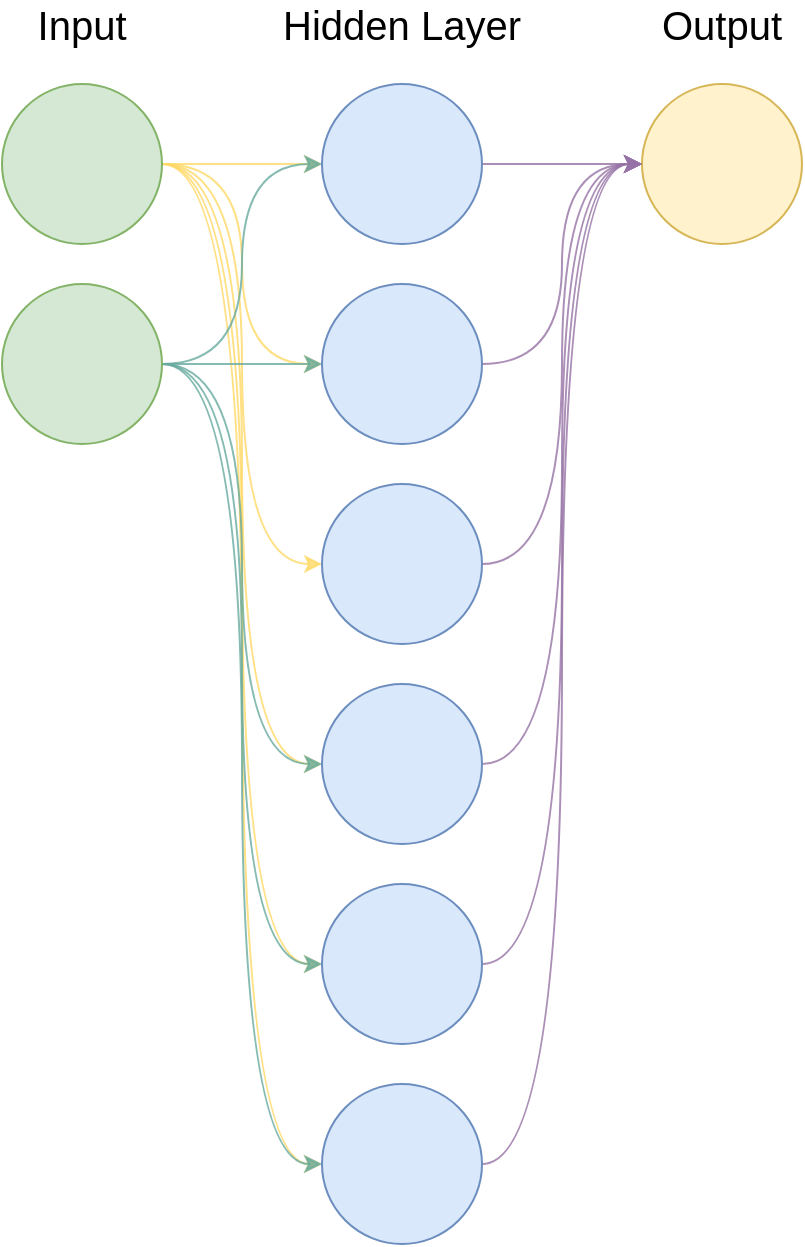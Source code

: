 <mxfile version="12.1.0" type="device" pages="4"><diagram id="7pNvYwB13qFWIiWWUEW6" name="Page-1"><mxGraphModel dx="1695" dy="1135" grid="1" gridSize="10" guides="1" tooltips="1" connect="1" arrows="1" fold="1" page="1" pageScale="1" pageWidth="850" pageHeight="1100" math="0" shadow="0"><root><mxCell id="0"/><mxCell id="1" parent="0"/><mxCell id="mGgMu_S-JnPRdQ2pwR1j-6" style="edgeStyle=orthogonalEdgeStyle;curved=1;rounded=0;orthogonalLoop=1;jettySize=auto;html=1;entryX=0;entryY=0.5;entryDx=0;entryDy=0;strokeColor=#FFD966;opacity=80;" edge="1" parent="1" source="wDYrd7DOqp87X9T0Tm-y-2" target="mGgMu_S-JnPRdQ2pwR1j-1"><mxGeometry relative="1" as="geometry"/></mxCell><mxCell id="mGgMu_S-JnPRdQ2pwR1j-7" style="edgeStyle=orthogonalEdgeStyle;curved=1;rounded=0;orthogonalLoop=1;jettySize=auto;html=1;exitX=1;exitY=0.5;exitDx=0;exitDy=0;entryX=0;entryY=0.5;entryDx=0;entryDy=0;strokeColor=#FFD966;opacity=80;" edge="1" parent="1" source="wDYrd7DOqp87X9T0Tm-y-2" target="wDYrd7DOqp87X9T0Tm-y-5"><mxGeometry relative="1" as="geometry"/></mxCell><mxCell id="mGgMu_S-JnPRdQ2pwR1j-8" style="edgeStyle=orthogonalEdgeStyle;curved=1;rounded=0;orthogonalLoop=1;jettySize=auto;html=1;exitX=1;exitY=0.5;exitDx=0;exitDy=0;entryX=0;entryY=0.5;entryDx=0;entryDy=0;strokeColor=#FFD966;opacity=80;" edge="1" parent="1" source="wDYrd7DOqp87X9T0Tm-y-2" target="mGgMu_S-JnPRdQ2pwR1j-2"><mxGeometry relative="1" as="geometry"/></mxCell><mxCell id="mGgMu_S-JnPRdQ2pwR1j-9" style="edgeStyle=orthogonalEdgeStyle;curved=1;rounded=0;orthogonalLoop=1;jettySize=auto;html=1;exitX=1;exitY=0.5;exitDx=0;exitDy=0;entryX=0;entryY=0.5;entryDx=0;entryDy=0;strokeColor=#FFD966;opacity=80;" edge="1" parent="1" source="wDYrd7DOqp87X9T0Tm-y-2" target="mGgMu_S-JnPRdQ2pwR1j-3"><mxGeometry relative="1" as="geometry"/></mxCell><mxCell id="mGgMu_S-JnPRdQ2pwR1j-10" style="edgeStyle=orthogonalEdgeStyle;curved=1;rounded=0;orthogonalLoop=1;jettySize=auto;html=1;exitX=1;exitY=0.5;exitDx=0;exitDy=0;entryX=0;entryY=0.5;entryDx=0;entryDy=0;strokeColor=#FFD966;opacity=80;" edge="1" parent="1" source="wDYrd7DOqp87X9T0Tm-y-2" target="mGgMu_S-JnPRdQ2pwR1j-4"><mxGeometry relative="1" as="geometry"/></mxCell><mxCell id="mGgMu_S-JnPRdQ2pwR1j-11" style="edgeStyle=orthogonalEdgeStyle;curved=1;rounded=0;orthogonalLoop=1;jettySize=auto;html=1;exitX=1;exitY=0.5;exitDx=0;exitDy=0;entryX=0;entryY=0.5;entryDx=0;entryDy=0;strokeColor=#FFD966;opacity=80;" edge="1" parent="1" source="wDYrd7DOqp87X9T0Tm-y-2" target="mGgMu_S-JnPRdQ2pwR1j-5"><mxGeometry relative="1" as="geometry"/></mxCell><mxCell id="wDYrd7DOqp87X9T0Tm-y-2" value="" style="ellipse;whiteSpace=wrap;html=1;aspect=fixed;fillColor=#d5e8d4;strokeColor=#82B366;" parent="1" vertex="1"><mxGeometry x="40" y="110" width="80" height="80" as="geometry"/></mxCell><mxCell id="mGgMu_S-JnPRdQ2pwR1j-12" style="edgeStyle=orthogonalEdgeStyle;curved=1;rounded=0;orthogonalLoop=1;jettySize=auto;html=1;exitX=1;exitY=0.5;exitDx=0;exitDy=0;entryX=0;entryY=0.5;entryDx=0;entryDy=0;strokeColor=#67AB9F;opacity=80;" edge="1" parent="1" source="wDYrd7DOqp87X9T0Tm-y-4" target="mGgMu_S-JnPRdQ2pwR1j-1"><mxGeometry relative="1" as="geometry"/></mxCell><mxCell id="mGgMu_S-JnPRdQ2pwR1j-13" style="edgeStyle=orthogonalEdgeStyle;curved=1;rounded=0;orthogonalLoop=1;jettySize=auto;html=1;exitX=1;exitY=0.5;exitDx=0;exitDy=0;strokeColor=#67AB9F;opacity=80;" edge="1" parent="1" source="wDYrd7DOqp87X9T0Tm-y-4" target="wDYrd7DOqp87X9T0Tm-y-5"><mxGeometry relative="1" as="geometry"/></mxCell><mxCell id="mGgMu_S-JnPRdQ2pwR1j-20" style="edgeStyle=orthogonalEdgeStyle;curved=1;rounded=0;orthogonalLoop=1;jettySize=auto;html=1;exitX=1;exitY=0.5;exitDx=0;exitDy=0;entryX=0;entryY=0.5;entryDx=0;entryDy=0;strokeColor=#67AB9F;opacity=80;" edge="1" parent="1" source="wDYrd7DOqp87X9T0Tm-y-4" target="mGgMu_S-JnPRdQ2pwR1j-3"><mxGeometry relative="1" as="geometry"/></mxCell><mxCell id="mGgMu_S-JnPRdQ2pwR1j-21" style="edgeStyle=orthogonalEdgeStyle;curved=1;rounded=0;orthogonalLoop=1;jettySize=auto;html=1;exitX=1;exitY=0.5;exitDx=0;exitDy=0;entryX=0;entryY=0.5;entryDx=0;entryDy=0;strokeColor=#67AB9F;opacity=80;" edge="1" parent="1" source="wDYrd7DOqp87X9T0Tm-y-4" target="mGgMu_S-JnPRdQ2pwR1j-4"><mxGeometry relative="1" as="geometry"/></mxCell><mxCell id="mGgMu_S-JnPRdQ2pwR1j-22" style="edgeStyle=orthogonalEdgeStyle;curved=1;rounded=0;orthogonalLoop=1;jettySize=auto;html=1;exitX=1;exitY=0.5;exitDx=0;exitDy=0;entryX=0;entryY=0.5;entryDx=0;entryDy=0;strokeColor=#67AB9F;opacity=80;" edge="1" parent="1" source="wDYrd7DOqp87X9T0Tm-y-4" target="mGgMu_S-JnPRdQ2pwR1j-5"><mxGeometry relative="1" as="geometry"/></mxCell><mxCell id="wDYrd7DOqp87X9T0Tm-y-4" value="" style="ellipse;whiteSpace=wrap;html=1;aspect=fixed;fillColor=#d5e8d4;strokeColor=#82b366;" parent="1" vertex="1"><mxGeometry x="40" y="210" width="80" height="80" as="geometry"/></mxCell><mxCell id="mGgMu_S-JnPRdQ2pwR1j-30" style="edgeStyle=orthogonalEdgeStyle;curved=1;rounded=0;orthogonalLoop=1;jettySize=auto;html=1;exitX=1;exitY=0.5;exitDx=0;exitDy=0;entryX=0;entryY=0.5;entryDx=0;entryDy=0;strokeColor=#9673a6;opacity=80;fillColor=#e1d5e7;" edge="1" parent="1" source="wDYrd7DOqp87X9T0Tm-y-5" target="wDYrd7DOqp87X9T0Tm-y-6"><mxGeometry relative="1" as="geometry"/></mxCell><mxCell id="wDYrd7DOqp87X9T0Tm-y-5" value="" style="ellipse;whiteSpace=wrap;html=1;aspect=fixed;fillColor=#dae8fc;strokeColor=#6c8ebf;" parent="1" vertex="1"><mxGeometry x="200" y="210" width="80" height="80" as="geometry"/></mxCell><mxCell id="wDYrd7DOqp87X9T0Tm-y-6" value="" style="ellipse;whiteSpace=wrap;html=1;aspect=fixed;fillColor=#fff2cc;strokeColor=#d6b656;" parent="1" vertex="1"><mxGeometry x="360" y="110" width="80" height="80" as="geometry"/></mxCell><mxCell id="wDYrd7DOqp87X9T0Tm-y-12" value="Input" style="text;html=1;strokeColor=none;fillColor=none;align=center;verticalAlign=middle;whiteSpace=wrap;rounded=0;fontSize=20;" parent="1" vertex="1"><mxGeometry x="60" y="70" width="40" height="20" as="geometry"/></mxCell><mxCell id="wDYrd7DOqp87X9T0Tm-y-13" value="Hidden Layer" style="text;html=1;strokeColor=none;fillColor=none;align=center;verticalAlign=middle;whiteSpace=wrap;rounded=0;fontSize=20;" parent="1" vertex="1"><mxGeometry x="175" y="70" width="130" height="20" as="geometry"/></mxCell><mxCell id="wDYrd7DOqp87X9T0Tm-y-14" value="Output" style="text;html=1;strokeColor=none;fillColor=none;align=center;verticalAlign=middle;whiteSpace=wrap;rounded=0;fontSize=20;" parent="1" vertex="1"><mxGeometry x="365" y="70" width="70" height="20" as="geometry"/></mxCell><mxCell id="mGgMu_S-JnPRdQ2pwR1j-29" style="edgeStyle=orthogonalEdgeStyle;curved=1;rounded=0;orthogonalLoop=1;jettySize=auto;html=1;exitX=1;exitY=0.5;exitDx=0;exitDy=0;strokeColor=#9673a6;opacity=80;fillColor=#e1d5e7;" edge="1" parent="1" source="mGgMu_S-JnPRdQ2pwR1j-1" target="wDYrd7DOqp87X9T0Tm-y-6"><mxGeometry relative="1" as="geometry"/></mxCell><mxCell id="mGgMu_S-JnPRdQ2pwR1j-1" value="" style="ellipse;whiteSpace=wrap;html=1;aspect=fixed;fillColor=#dae8fc;strokeColor=#6c8ebf;" vertex="1" parent="1"><mxGeometry x="200" y="110" width="80" height="80" as="geometry"/></mxCell><mxCell id="mGgMu_S-JnPRdQ2pwR1j-31" style="edgeStyle=orthogonalEdgeStyle;curved=1;rounded=0;orthogonalLoop=1;jettySize=auto;html=1;exitX=1;exitY=0.5;exitDx=0;exitDy=0;entryX=0;entryY=0.5;entryDx=0;entryDy=0;strokeColor=#9673a6;opacity=80;fillColor=#e1d5e7;" edge="1" parent="1" source="mGgMu_S-JnPRdQ2pwR1j-2" target="wDYrd7DOqp87X9T0Tm-y-6"><mxGeometry relative="1" as="geometry"/></mxCell><mxCell id="mGgMu_S-JnPRdQ2pwR1j-2" value="" style="ellipse;whiteSpace=wrap;html=1;aspect=fixed;fillColor=#dae8fc;strokeColor=#6c8ebf;" vertex="1" parent="1"><mxGeometry x="200" y="310" width="80" height="80" as="geometry"/></mxCell><mxCell id="mGgMu_S-JnPRdQ2pwR1j-32" style="edgeStyle=orthogonalEdgeStyle;curved=1;rounded=0;orthogonalLoop=1;jettySize=auto;html=1;exitX=1;exitY=0.5;exitDx=0;exitDy=0;entryX=0;entryY=0.5;entryDx=0;entryDy=0;strokeColor=#9673a6;opacity=80;fillColor=#e1d5e7;" edge="1" parent="1" source="mGgMu_S-JnPRdQ2pwR1j-3" target="wDYrd7DOqp87X9T0Tm-y-6"><mxGeometry relative="1" as="geometry"/></mxCell><mxCell id="mGgMu_S-JnPRdQ2pwR1j-3" value="" style="ellipse;whiteSpace=wrap;html=1;aspect=fixed;fillColor=#dae8fc;strokeColor=#6c8ebf;" vertex="1" parent="1"><mxGeometry x="200" y="410" width="80" height="80" as="geometry"/></mxCell><mxCell id="mGgMu_S-JnPRdQ2pwR1j-33" style="edgeStyle=orthogonalEdgeStyle;curved=1;rounded=0;orthogonalLoop=1;jettySize=auto;html=1;exitX=1;exitY=0.5;exitDx=0;exitDy=0;entryX=0;entryY=0.5;entryDx=0;entryDy=0;strokeColor=#9673a6;opacity=80;fillColor=#e1d5e7;" edge="1" parent="1" source="mGgMu_S-JnPRdQ2pwR1j-4" target="wDYrd7DOqp87X9T0Tm-y-6"><mxGeometry relative="1" as="geometry"/></mxCell><mxCell id="mGgMu_S-JnPRdQ2pwR1j-4" value="" style="ellipse;whiteSpace=wrap;html=1;aspect=fixed;fillColor=#dae8fc;strokeColor=#6c8ebf;" vertex="1" parent="1"><mxGeometry x="200" y="510" width="80" height="80" as="geometry"/></mxCell><mxCell id="mGgMu_S-JnPRdQ2pwR1j-34" style="edgeStyle=orthogonalEdgeStyle;curved=1;rounded=0;orthogonalLoop=1;jettySize=auto;html=1;exitX=1;exitY=0.5;exitDx=0;exitDy=0;entryX=0;entryY=0.5;entryDx=0;entryDy=0;strokeColor=#9673a6;opacity=80;fillColor=#e1d5e7;" edge="1" parent="1" source="mGgMu_S-JnPRdQ2pwR1j-5" target="wDYrd7DOqp87X9T0Tm-y-6"><mxGeometry relative="1" as="geometry"/></mxCell><mxCell id="mGgMu_S-JnPRdQ2pwR1j-5" value="" style="ellipse;whiteSpace=wrap;html=1;aspect=fixed;fillColor=#dae8fc;strokeColor=#6c8ebf;" vertex="1" parent="1"><mxGeometry x="200" y="610" width="80" height="80" as="geometry"/></mxCell></root></mxGraphModel></diagram><diagram name="Page-2" id="7CwXPS4-_MpHlorLDRB8"><mxGraphModel dx="1165" dy="780" grid="1" gridSize="10" guides="1" tooltips="1" connect="1" arrows="1" fold="1" page="1" pageScale="1" pageWidth="850" pageHeight="1100" math="0" shadow="0"><root><mxCell id="Zmbgy7Af1AAcvCdYbOCe-0"/><mxCell id="Zmbgy7Af1AAcvCdYbOCe-1" parent="Zmbgy7Af1AAcvCdYbOCe-0"/><mxCell id="oyy6GlOxzEBeMWeo0J34-0" style="edgeStyle=orthogonalEdgeStyle;curved=1;rounded=0;orthogonalLoop=1;jettySize=auto;html=1;entryX=0;entryY=0.5;entryDx=0;entryDy=0;strokeColor=#FFD966;opacity=80;" edge="1" parent="Zmbgy7Af1AAcvCdYbOCe-1" source="oyy6GlOxzEBeMWeo0J34-6" target="oyy6GlOxzEBeMWeo0J34-20"><mxGeometry relative="1" as="geometry"/></mxCell><mxCell id="oyy6GlOxzEBeMWeo0J34-1" style="edgeStyle=orthogonalEdgeStyle;curved=1;rounded=0;orthogonalLoop=1;jettySize=auto;html=1;exitX=1;exitY=0.5;exitDx=0;exitDy=0;entryX=0;entryY=0.5;entryDx=0;entryDy=0;strokeColor=#FFD966;opacity=80;" edge="1" parent="Zmbgy7Af1AAcvCdYbOCe-1" source="oyy6GlOxzEBeMWeo0J34-6" target="oyy6GlOxzEBeMWeo0J34-14"><mxGeometry relative="1" as="geometry"/></mxCell><mxCell id="oyy6GlOxzEBeMWeo0J34-2" style="edgeStyle=orthogonalEdgeStyle;curved=1;rounded=0;orthogonalLoop=1;jettySize=auto;html=1;exitX=1;exitY=0.5;exitDx=0;exitDy=0;entryX=0;entryY=0.5;entryDx=0;entryDy=0;strokeColor=#FFD966;opacity=80;" edge="1" parent="Zmbgy7Af1AAcvCdYbOCe-1" source="oyy6GlOxzEBeMWeo0J34-6" target="oyy6GlOxzEBeMWeo0J34-22"><mxGeometry relative="1" as="geometry"/></mxCell><mxCell id="oyy6GlOxzEBeMWeo0J34-3" style="edgeStyle=orthogonalEdgeStyle;curved=1;rounded=0;orthogonalLoop=1;jettySize=auto;html=1;exitX=1;exitY=0.5;exitDx=0;exitDy=0;entryX=0;entryY=0.5;entryDx=0;entryDy=0;strokeColor=#FFD966;opacity=80;" edge="1" parent="Zmbgy7Af1AAcvCdYbOCe-1" source="oyy6GlOxzEBeMWeo0J34-6" target="oyy6GlOxzEBeMWeo0J34-24"><mxGeometry relative="1" as="geometry"/></mxCell><mxCell id="oyy6GlOxzEBeMWeo0J34-4" style="edgeStyle=orthogonalEdgeStyle;curved=1;rounded=0;orthogonalLoop=1;jettySize=auto;html=1;exitX=1;exitY=0.5;exitDx=0;exitDy=0;entryX=0;entryY=0.5;entryDx=0;entryDy=0;strokeColor=#FFD966;opacity=80;" edge="1" parent="Zmbgy7Af1AAcvCdYbOCe-1" source="oyy6GlOxzEBeMWeo0J34-6" target="oyy6GlOxzEBeMWeo0J34-26"><mxGeometry relative="1" as="geometry"/></mxCell><mxCell id="oyy6GlOxzEBeMWeo0J34-5" style="edgeStyle=orthogonalEdgeStyle;curved=1;rounded=0;orthogonalLoop=1;jettySize=auto;html=1;exitX=1;exitY=0.5;exitDx=0;exitDy=0;entryX=0;entryY=0.5;entryDx=0;entryDy=0;strokeColor=#FFD966;opacity=80;" edge="1" parent="Zmbgy7Af1AAcvCdYbOCe-1" source="oyy6GlOxzEBeMWeo0J34-6" target="oyy6GlOxzEBeMWeo0J34-28"><mxGeometry relative="1" as="geometry"/></mxCell><mxCell id="oyy6GlOxzEBeMWeo0J34-6" value="" style="ellipse;whiteSpace=wrap;html=1;aspect=fixed;fillColor=#d5e8d4;strokeColor=#82B366;" vertex="1" parent="Zmbgy7Af1AAcvCdYbOCe-1"><mxGeometry x="40" y="110" width="80" height="80" as="geometry"/></mxCell><mxCell id="oyy6GlOxzEBeMWeo0J34-7" style="edgeStyle=orthogonalEdgeStyle;curved=1;rounded=0;orthogonalLoop=1;jettySize=auto;html=1;exitX=1;exitY=0.5;exitDx=0;exitDy=0;entryX=0;entryY=0.5;entryDx=0;entryDy=0;strokeColor=#67AB9F;opacity=80;" edge="1" parent="Zmbgy7Af1AAcvCdYbOCe-1" source="oyy6GlOxzEBeMWeo0J34-12" target="oyy6GlOxzEBeMWeo0J34-20"><mxGeometry relative="1" as="geometry"/></mxCell><mxCell id="oyy6GlOxzEBeMWeo0J34-8" style="edgeStyle=orthogonalEdgeStyle;curved=1;rounded=0;orthogonalLoop=1;jettySize=auto;html=1;exitX=1;exitY=0.5;exitDx=0;exitDy=0;strokeColor=#67AB9F;opacity=80;" edge="1" parent="Zmbgy7Af1AAcvCdYbOCe-1" source="oyy6GlOxzEBeMWeo0J34-12" target="oyy6GlOxzEBeMWeo0J34-14"><mxGeometry relative="1" as="geometry"/></mxCell><mxCell id="oyy6GlOxzEBeMWeo0J34-9" style="edgeStyle=orthogonalEdgeStyle;curved=1;rounded=0;orthogonalLoop=1;jettySize=auto;html=1;exitX=1;exitY=0.5;exitDx=0;exitDy=0;entryX=0;entryY=0.5;entryDx=0;entryDy=0;strokeColor=#67AB9F;opacity=80;" edge="1" parent="Zmbgy7Af1AAcvCdYbOCe-1" source="oyy6GlOxzEBeMWeo0J34-12" target="oyy6GlOxzEBeMWeo0J34-24"><mxGeometry relative="1" as="geometry"/></mxCell><mxCell id="oyy6GlOxzEBeMWeo0J34-10" style="edgeStyle=orthogonalEdgeStyle;curved=1;rounded=0;orthogonalLoop=1;jettySize=auto;html=1;exitX=1;exitY=0.5;exitDx=0;exitDy=0;entryX=0;entryY=0.5;entryDx=0;entryDy=0;strokeColor=#67AB9F;opacity=80;" edge="1" parent="Zmbgy7Af1AAcvCdYbOCe-1" source="oyy6GlOxzEBeMWeo0J34-12" target="oyy6GlOxzEBeMWeo0J34-26"><mxGeometry relative="1" as="geometry"/></mxCell><mxCell id="oyy6GlOxzEBeMWeo0J34-11" style="edgeStyle=orthogonalEdgeStyle;curved=1;rounded=0;orthogonalLoop=1;jettySize=auto;html=1;exitX=1;exitY=0.5;exitDx=0;exitDy=0;entryX=0;entryY=0.5;entryDx=0;entryDy=0;strokeColor=#67AB9F;opacity=80;" edge="1" parent="Zmbgy7Af1AAcvCdYbOCe-1" source="oyy6GlOxzEBeMWeo0J34-12" target="oyy6GlOxzEBeMWeo0J34-28"><mxGeometry relative="1" as="geometry"/></mxCell><mxCell id="oyy6GlOxzEBeMWeo0J34-12" value="" style="ellipse;whiteSpace=wrap;html=1;aspect=fixed;fillColor=#d5e8d4;strokeColor=#82b366;" vertex="1" parent="Zmbgy7Af1AAcvCdYbOCe-1"><mxGeometry x="40" y="210" width="80" height="80" as="geometry"/></mxCell><mxCell id="oyy6GlOxzEBeMWeo0J34-13" style="edgeStyle=orthogonalEdgeStyle;curved=1;rounded=0;orthogonalLoop=1;jettySize=auto;html=1;exitX=1;exitY=0.5;exitDx=0;exitDy=0;entryX=0;entryY=0.5;entryDx=0;entryDy=0;strokeColor=#9673a6;opacity=80;fillColor=#e1d5e7;" edge="1" parent="Zmbgy7Af1AAcvCdYbOCe-1" source="oyy6GlOxzEBeMWeo0J34-14" target="oyy6GlOxzEBeMWeo0J34-15"><mxGeometry relative="1" as="geometry"/></mxCell><mxCell id="oyy6GlOxzEBeMWeo0J34-14" value="" style="ellipse;whiteSpace=wrap;html=1;aspect=fixed;fillColor=#dae8fc;strokeColor=#6c8ebf;" vertex="1" parent="Zmbgy7Af1AAcvCdYbOCe-1"><mxGeometry x="200" y="210" width="80" height="80" as="geometry"/></mxCell><mxCell id="oyy6GlOxzEBeMWeo0J34-15" value="" style="ellipse;whiteSpace=wrap;html=1;aspect=fixed;fillColor=#fff2cc;strokeColor=#d6b656;" vertex="1" parent="Zmbgy7Af1AAcvCdYbOCe-1"><mxGeometry x="360" y="110" width="80" height="80" as="geometry"/></mxCell><mxCell id="oyy6GlOxzEBeMWeo0J34-16" value="Input" style="text;html=1;strokeColor=none;fillColor=none;align=center;verticalAlign=middle;whiteSpace=wrap;rounded=0;fontSize=20;" vertex="1" parent="Zmbgy7Af1AAcvCdYbOCe-1"><mxGeometry x="60" y="70" width="40" height="20" as="geometry"/></mxCell><mxCell id="oyy6GlOxzEBeMWeo0J34-17" value="Hidden Layer" style="text;html=1;strokeColor=none;fillColor=none;align=center;verticalAlign=middle;whiteSpace=wrap;rounded=0;fontSize=20;" vertex="1" parent="Zmbgy7Af1AAcvCdYbOCe-1"><mxGeometry x="175" y="70" width="130" height="20" as="geometry"/></mxCell><mxCell id="oyy6GlOxzEBeMWeo0J34-18" value="Output" style="text;html=1;strokeColor=none;fillColor=none;align=center;verticalAlign=middle;whiteSpace=wrap;rounded=0;fontSize=20;" vertex="1" parent="Zmbgy7Af1AAcvCdYbOCe-1"><mxGeometry x="365" y="70" width="70" height="20" as="geometry"/></mxCell><mxCell id="oyy6GlOxzEBeMWeo0J34-19" style="edgeStyle=orthogonalEdgeStyle;curved=1;rounded=0;orthogonalLoop=1;jettySize=auto;html=1;exitX=1;exitY=0.5;exitDx=0;exitDy=0;strokeColor=#9673a6;opacity=80;fillColor=#e1d5e7;" edge="1" parent="Zmbgy7Af1AAcvCdYbOCe-1" source="oyy6GlOxzEBeMWeo0J34-20" target="oyy6GlOxzEBeMWeo0J34-15"><mxGeometry relative="1" as="geometry"/></mxCell><mxCell id="oyy6GlOxzEBeMWeo0J34-20" value="" style="ellipse;whiteSpace=wrap;html=1;aspect=fixed;fillColor=#dae8fc;strokeColor=#6c8ebf;" vertex="1" parent="Zmbgy7Af1AAcvCdYbOCe-1"><mxGeometry x="200" y="110" width="80" height="80" as="geometry"/></mxCell><mxCell id="oyy6GlOxzEBeMWeo0J34-21" style="edgeStyle=orthogonalEdgeStyle;curved=1;rounded=0;orthogonalLoop=1;jettySize=auto;html=1;exitX=1;exitY=0.5;exitDx=0;exitDy=0;entryX=0;entryY=0.5;entryDx=0;entryDy=0;strokeColor=#9673a6;opacity=80;fillColor=#e1d5e7;" edge="1" parent="Zmbgy7Af1AAcvCdYbOCe-1" source="oyy6GlOxzEBeMWeo0J34-22" target="oyy6GlOxzEBeMWeo0J34-15"><mxGeometry relative="1" as="geometry"/></mxCell><mxCell id="oyy6GlOxzEBeMWeo0J34-22" value="" style="ellipse;whiteSpace=wrap;html=1;aspect=fixed;fillColor=#dae8fc;strokeColor=#6c8ebf;" vertex="1" parent="Zmbgy7Af1AAcvCdYbOCe-1"><mxGeometry x="200" y="310" width="80" height="80" as="geometry"/></mxCell><mxCell id="oyy6GlOxzEBeMWeo0J34-23" style="edgeStyle=orthogonalEdgeStyle;curved=1;rounded=0;orthogonalLoop=1;jettySize=auto;html=1;exitX=1;exitY=0.5;exitDx=0;exitDy=0;entryX=0;entryY=0.5;entryDx=0;entryDy=0;strokeColor=#9673a6;opacity=80;fillColor=#e1d5e7;" edge="1" parent="Zmbgy7Af1AAcvCdYbOCe-1" source="oyy6GlOxzEBeMWeo0J34-24" target="oyy6GlOxzEBeMWeo0J34-15"><mxGeometry relative="1" as="geometry"/></mxCell><mxCell id="oyy6GlOxzEBeMWeo0J34-24" value="" style="ellipse;whiteSpace=wrap;html=1;aspect=fixed;fillColor=#dae8fc;strokeColor=#6c8ebf;" vertex="1" parent="Zmbgy7Af1AAcvCdYbOCe-1"><mxGeometry x="200" y="410" width="80" height="80" as="geometry"/></mxCell><mxCell id="oyy6GlOxzEBeMWeo0J34-25" style="edgeStyle=orthogonalEdgeStyle;curved=1;rounded=0;orthogonalLoop=1;jettySize=auto;html=1;exitX=1;exitY=0.5;exitDx=0;exitDy=0;entryX=0;entryY=0.5;entryDx=0;entryDy=0;strokeColor=#9673a6;opacity=80;fillColor=#e1d5e7;" edge="1" parent="Zmbgy7Af1AAcvCdYbOCe-1" source="oyy6GlOxzEBeMWeo0J34-26" target="oyy6GlOxzEBeMWeo0J34-15"><mxGeometry relative="1" as="geometry"/></mxCell><mxCell id="oyy6GlOxzEBeMWeo0J34-26" value="" style="ellipse;whiteSpace=wrap;html=1;aspect=fixed;fillColor=#dae8fc;strokeColor=#6c8ebf;" vertex="1" parent="Zmbgy7Af1AAcvCdYbOCe-1"><mxGeometry x="200" y="510" width="80" height="80" as="geometry"/></mxCell><mxCell id="oyy6GlOxzEBeMWeo0J34-27" style="edgeStyle=orthogonalEdgeStyle;curved=1;rounded=0;orthogonalLoop=1;jettySize=auto;html=1;exitX=1;exitY=0.5;exitDx=0;exitDy=0;entryX=0;entryY=0.5;entryDx=0;entryDy=0;strokeColor=#9673a6;opacity=80;fillColor=#e1d5e7;" edge="1" parent="Zmbgy7Af1AAcvCdYbOCe-1" source="oyy6GlOxzEBeMWeo0J34-28" target="oyy6GlOxzEBeMWeo0J34-15"><mxGeometry relative="1" as="geometry"/></mxCell><mxCell id="oyy6GlOxzEBeMWeo0J34-28" value="" style="ellipse;whiteSpace=wrap;html=1;aspect=fixed;fillColor=#dae8fc;strokeColor=#6c8ebf;" vertex="1" parent="Zmbgy7Af1AAcvCdYbOCe-1"><mxGeometry x="200" y="610" width="80" height="80" as="geometry"/></mxCell><mxCell id="IyedZnFecPUiY6MS9y6M-0" value="" style="rounded=0;whiteSpace=wrap;html=1;fontSize=20;fillColor=none;strokeWidth=3;dashed=1;dashPattern=1 1;strokeColor=#FF3333;" vertex="1" parent="Zmbgy7Af1AAcvCdYbOCe-1"><mxGeometry x="20" y="60" width="320" height="650" as="geometry"/></mxCell></root></mxGraphModel></diagram><diagram name="Page-3" id="jJMuNGLEtWMqbdUP7_Ba"><mxGraphModel dx="1165" dy="780" grid="1" gridSize="10" guides="1" tooltips="1" connect="1" arrows="1" fold="1" page="1" pageScale="1" pageWidth="850" pageHeight="1100" math="0" shadow="0"><root><mxCell id="dPq8SDnHkrt1fbywKNgL-0"/><mxCell id="dPq8SDnHkrt1fbywKNgL-1" parent="dPq8SDnHkrt1fbywKNgL-0"/><mxCell id="dPq8SDnHkrt1fbywKNgL-2" style="edgeStyle=orthogonalEdgeStyle;curved=1;rounded=0;orthogonalLoop=1;jettySize=auto;html=1;entryX=0;entryY=0.5;entryDx=0;entryDy=0;strokeColor=#FFD966;opacity=80;" edge="1" parent="dPq8SDnHkrt1fbywKNgL-1" source="dPq8SDnHkrt1fbywKNgL-8" target="dPq8SDnHkrt1fbywKNgL-22"><mxGeometry relative="1" as="geometry"/></mxCell><mxCell id="dPq8SDnHkrt1fbywKNgL-3" style="edgeStyle=orthogonalEdgeStyle;curved=1;rounded=0;orthogonalLoop=1;jettySize=auto;html=1;exitX=1;exitY=0.5;exitDx=0;exitDy=0;entryX=0;entryY=0.5;entryDx=0;entryDy=0;strokeColor=#FFD966;opacity=80;" edge="1" parent="dPq8SDnHkrt1fbywKNgL-1" source="dPq8SDnHkrt1fbywKNgL-8" target="dPq8SDnHkrt1fbywKNgL-16"><mxGeometry relative="1" as="geometry"/></mxCell><mxCell id="dPq8SDnHkrt1fbywKNgL-4" style="edgeStyle=orthogonalEdgeStyle;curved=1;rounded=0;orthogonalLoop=1;jettySize=auto;html=1;exitX=1;exitY=0.5;exitDx=0;exitDy=0;entryX=0;entryY=0.5;entryDx=0;entryDy=0;strokeColor=#FFD966;opacity=80;" edge="1" parent="dPq8SDnHkrt1fbywKNgL-1" source="dPq8SDnHkrt1fbywKNgL-8" target="dPq8SDnHkrt1fbywKNgL-24"><mxGeometry relative="1" as="geometry"/></mxCell><mxCell id="dPq8SDnHkrt1fbywKNgL-5" style="edgeStyle=orthogonalEdgeStyle;curved=1;rounded=0;orthogonalLoop=1;jettySize=auto;html=1;exitX=1;exitY=0.5;exitDx=0;exitDy=0;entryX=0;entryY=0.5;entryDx=0;entryDy=0;strokeColor=#FFD966;opacity=80;" edge="1" parent="dPq8SDnHkrt1fbywKNgL-1" source="dPq8SDnHkrt1fbywKNgL-8" target="dPq8SDnHkrt1fbywKNgL-26"><mxGeometry relative="1" as="geometry"/></mxCell><mxCell id="dPq8SDnHkrt1fbywKNgL-6" style="edgeStyle=orthogonalEdgeStyle;curved=1;rounded=0;orthogonalLoop=1;jettySize=auto;html=1;exitX=1;exitY=0.5;exitDx=0;exitDy=0;entryX=0;entryY=0.5;entryDx=0;entryDy=0;strokeColor=#FFD966;opacity=80;" edge="1" parent="dPq8SDnHkrt1fbywKNgL-1" source="dPq8SDnHkrt1fbywKNgL-8" target="dPq8SDnHkrt1fbywKNgL-28"><mxGeometry relative="1" as="geometry"/></mxCell><mxCell id="dPq8SDnHkrt1fbywKNgL-7" style="edgeStyle=orthogonalEdgeStyle;curved=1;rounded=0;orthogonalLoop=1;jettySize=auto;html=1;exitX=1;exitY=0.5;exitDx=0;exitDy=0;entryX=0;entryY=0.5;entryDx=0;entryDy=0;strokeColor=#FFD966;opacity=80;" edge="1" parent="dPq8SDnHkrt1fbywKNgL-1" source="dPq8SDnHkrt1fbywKNgL-8" target="dPq8SDnHkrt1fbywKNgL-30"><mxGeometry relative="1" as="geometry"/></mxCell><mxCell id="dPq8SDnHkrt1fbywKNgL-8" value="" style="ellipse;whiteSpace=wrap;html=1;aspect=fixed;fillColor=#d5e8d4;strokeColor=#82B366;" vertex="1" parent="dPq8SDnHkrt1fbywKNgL-1"><mxGeometry x="40" y="110" width="80" height="80" as="geometry"/></mxCell><mxCell id="dPq8SDnHkrt1fbywKNgL-9" style="edgeStyle=orthogonalEdgeStyle;curved=1;rounded=0;orthogonalLoop=1;jettySize=auto;html=1;exitX=1;exitY=0.5;exitDx=0;exitDy=0;entryX=0;entryY=0.5;entryDx=0;entryDy=0;strokeColor=#67AB9F;opacity=80;" edge="1" parent="dPq8SDnHkrt1fbywKNgL-1" source="dPq8SDnHkrt1fbywKNgL-14" target="dPq8SDnHkrt1fbywKNgL-22"><mxGeometry relative="1" as="geometry"/></mxCell><mxCell id="dPq8SDnHkrt1fbywKNgL-10" style="edgeStyle=orthogonalEdgeStyle;curved=1;rounded=0;orthogonalLoop=1;jettySize=auto;html=1;exitX=1;exitY=0.5;exitDx=0;exitDy=0;strokeColor=#67AB9F;opacity=80;" edge="1" parent="dPq8SDnHkrt1fbywKNgL-1" source="dPq8SDnHkrt1fbywKNgL-14" target="dPq8SDnHkrt1fbywKNgL-16"><mxGeometry relative="1" as="geometry"/></mxCell><mxCell id="dPq8SDnHkrt1fbywKNgL-11" style="edgeStyle=orthogonalEdgeStyle;curved=1;rounded=0;orthogonalLoop=1;jettySize=auto;html=1;exitX=1;exitY=0.5;exitDx=0;exitDy=0;entryX=0;entryY=0.5;entryDx=0;entryDy=0;strokeColor=#67AB9F;opacity=80;" edge="1" parent="dPq8SDnHkrt1fbywKNgL-1" source="dPq8SDnHkrt1fbywKNgL-14" target="dPq8SDnHkrt1fbywKNgL-26"><mxGeometry relative="1" as="geometry"/></mxCell><mxCell id="dPq8SDnHkrt1fbywKNgL-12" style="edgeStyle=orthogonalEdgeStyle;curved=1;rounded=0;orthogonalLoop=1;jettySize=auto;html=1;exitX=1;exitY=0.5;exitDx=0;exitDy=0;entryX=0;entryY=0.5;entryDx=0;entryDy=0;strokeColor=#67AB9F;opacity=80;" edge="1" parent="dPq8SDnHkrt1fbywKNgL-1" source="dPq8SDnHkrt1fbywKNgL-14" target="dPq8SDnHkrt1fbywKNgL-28"><mxGeometry relative="1" as="geometry"/></mxCell><mxCell id="dPq8SDnHkrt1fbywKNgL-13" style="edgeStyle=orthogonalEdgeStyle;curved=1;rounded=0;orthogonalLoop=1;jettySize=auto;html=1;exitX=1;exitY=0.5;exitDx=0;exitDy=0;entryX=0;entryY=0.5;entryDx=0;entryDy=0;strokeColor=#67AB9F;opacity=80;" edge="1" parent="dPq8SDnHkrt1fbywKNgL-1" source="dPq8SDnHkrt1fbywKNgL-14" target="dPq8SDnHkrt1fbywKNgL-30"><mxGeometry relative="1" as="geometry"/></mxCell><mxCell id="dPq8SDnHkrt1fbywKNgL-14" value="" style="ellipse;whiteSpace=wrap;html=1;aspect=fixed;fillColor=#d5e8d4;strokeColor=#82b366;" vertex="1" parent="dPq8SDnHkrt1fbywKNgL-1"><mxGeometry x="40" y="210" width="80" height="80" as="geometry"/></mxCell><mxCell id="dPq8SDnHkrt1fbywKNgL-15" style="edgeStyle=orthogonalEdgeStyle;curved=1;rounded=0;orthogonalLoop=1;jettySize=auto;html=1;exitX=1;exitY=0.5;exitDx=0;exitDy=0;entryX=0;entryY=0.5;entryDx=0;entryDy=0;strokeColor=#9673a6;opacity=80;fillColor=#e1d5e7;" edge="1" parent="dPq8SDnHkrt1fbywKNgL-1" source="dPq8SDnHkrt1fbywKNgL-16" target="dPq8SDnHkrt1fbywKNgL-17"><mxGeometry relative="1" as="geometry"/></mxCell><mxCell id="dPq8SDnHkrt1fbywKNgL-16" value="" style="ellipse;whiteSpace=wrap;html=1;aspect=fixed;fillColor=#dae8fc;strokeColor=#6c8ebf;" vertex="1" parent="dPq8SDnHkrt1fbywKNgL-1"><mxGeometry x="200" y="210" width="80" height="80" as="geometry"/></mxCell><mxCell id="dPq8SDnHkrt1fbywKNgL-17" value="" style="ellipse;whiteSpace=wrap;html=1;aspect=fixed;fillColor=#fff2cc;strokeColor=#d6b656;" vertex="1" parent="dPq8SDnHkrt1fbywKNgL-1"><mxGeometry x="360" y="110" width="80" height="80" as="geometry"/></mxCell><mxCell id="dPq8SDnHkrt1fbywKNgL-18" value="Input" style="text;html=1;strokeColor=none;fillColor=none;align=center;verticalAlign=middle;whiteSpace=wrap;rounded=0;fontSize=20;" vertex="1" parent="dPq8SDnHkrt1fbywKNgL-1"><mxGeometry x="60" y="70" width="40" height="20" as="geometry"/></mxCell><mxCell id="dPq8SDnHkrt1fbywKNgL-19" value="Hidden Layer" style="text;html=1;strokeColor=none;fillColor=none;align=center;verticalAlign=middle;whiteSpace=wrap;rounded=0;fontSize=20;" vertex="1" parent="dPq8SDnHkrt1fbywKNgL-1"><mxGeometry x="175" y="70" width="130" height="20" as="geometry"/></mxCell><mxCell id="dPq8SDnHkrt1fbywKNgL-20" value="Output" style="text;html=1;strokeColor=none;fillColor=none;align=center;verticalAlign=middle;whiteSpace=wrap;rounded=0;fontSize=20;" vertex="1" parent="dPq8SDnHkrt1fbywKNgL-1"><mxGeometry x="365" y="70" width="70" height="20" as="geometry"/></mxCell><mxCell id="dPq8SDnHkrt1fbywKNgL-21" style="edgeStyle=orthogonalEdgeStyle;curved=1;rounded=0;orthogonalLoop=1;jettySize=auto;html=1;exitX=1;exitY=0.5;exitDx=0;exitDy=0;strokeColor=#9673a6;opacity=80;fillColor=#e1d5e7;" edge="1" parent="dPq8SDnHkrt1fbywKNgL-1" source="dPq8SDnHkrt1fbywKNgL-22" target="dPq8SDnHkrt1fbywKNgL-17"><mxGeometry relative="1" as="geometry"/></mxCell><mxCell id="dPq8SDnHkrt1fbywKNgL-22" value="" style="ellipse;whiteSpace=wrap;html=1;aspect=fixed;fillColor=#dae8fc;strokeColor=#6c8ebf;" vertex="1" parent="dPq8SDnHkrt1fbywKNgL-1"><mxGeometry x="200" y="110" width="80" height="80" as="geometry"/></mxCell><mxCell id="dPq8SDnHkrt1fbywKNgL-23" style="edgeStyle=orthogonalEdgeStyle;curved=1;rounded=0;orthogonalLoop=1;jettySize=auto;html=1;exitX=1;exitY=0.5;exitDx=0;exitDy=0;entryX=0;entryY=0.5;entryDx=0;entryDy=0;strokeColor=#9673a6;opacity=80;fillColor=#e1d5e7;" edge="1" parent="dPq8SDnHkrt1fbywKNgL-1" source="dPq8SDnHkrt1fbywKNgL-24" target="dPq8SDnHkrt1fbywKNgL-17"><mxGeometry relative="1" as="geometry"/></mxCell><mxCell id="dPq8SDnHkrt1fbywKNgL-24" value="" style="ellipse;whiteSpace=wrap;html=1;aspect=fixed;fillColor=#dae8fc;strokeColor=#6c8ebf;" vertex="1" parent="dPq8SDnHkrt1fbywKNgL-1"><mxGeometry x="200" y="310" width="80" height="80" as="geometry"/></mxCell><mxCell id="dPq8SDnHkrt1fbywKNgL-25" style="edgeStyle=orthogonalEdgeStyle;curved=1;rounded=0;orthogonalLoop=1;jettySize=auto;html=1;exitX=1;exitY=0.5;exitDx=0;exitDy=0;entryX=0;entryY=0.5;entryDx=0;entryDy=0;strokeColor=#9673a6;opacity=80;fillColor=#e1d5e7;" edge="1" parent="dPq8SDnHkrt1fbywKNgL-1" source="dPq8SDnHkrt1fbywKNgL-26" target="dPq8SDnHkrt1fbywKNgL-17"><mxGeometry relative="1" as="geometry"/></mxCell><mxCell id="dPq8SDnHkrt1fbywKNgL-26" value="" style="ellipse;whiteSpace=wrap;html=1;aspect=fixed;fillColor=#dae8fc;strokeColor=#6c8ebf;" vertex="1" parent="dPq8SDnHkrt1fbywKNgL-1"><mxGeometry x="200" y="410" width="80" height="80" as="geometry"/></mxCell><mxCell id="dPq8SDnHkrt1fbywKNgL-27" style="edgeStyle=orthogonalEdgeStyle;curved=1;rounded=0;orthogonalLoop=1;jettySize=auto;html=1;exitX=1;exitY=0.5;exitDx=0;exitDy=0;entryX=0;entryY=0.5;entryDx=0;entryDy=0;strokeColor=#9673a6;opacity=80;fillColor=#e1d5e7;" edge="1" parent="dPq8SDnHkrt1fbywKNgL-1" source="dPq8SDnHkrt1fbywKNgL-28" target="dPq8SDnHkrt1fbywKNgL-17"><mxGeometry relative="1" as="geometry"/></mxCell><mxCell id="dPq8SDnHkrt1fbywKNgL-28" value="" style="ellipse;whiteSpace=wrap;html=1;aspect=fixed;fillColor=#dae8fc;strokeColor=#6c8ebf;" vertex="1" parent="dPq8SDnHkrt1fbywKNgL-1"><mxGeometry x="200" y="510" width="80" height="80" as="geometry"/></mxCell><mxCell id="dPq8SDnHkrt1fbywKNgL-29" style="edgeStyle=orthogonalEdgeStyle;curved=1;rounded=0;orthogonalLoop=1;jettySize=auto;html=1;exitX=1;exitY=0.5;exitDx=0;exitDy=0;entryX=0;entryY=0.5;entryDx=0;entryDy=0;strokeColor=#9673a6;opacity=80;fillColor=#e1d5e7;" edge="1" parent="dPq8SDnHkrt1fbywKNgL-1" source="dPq8SDnHkrt1fbywKNgL-30" target="dPq8SDnHkrt1fbywKNgL-17"><mxGeometry relative="1" as="geometry"/></mxCell><mxCell id="dPq8SDnHkrt1fbywKNgL-30" value="" style="ellipse;whiteSpace=wrap;html=1;aspect=fixed;fillColor=#dae8fc;strokeColor=#6c8ebf;" vertex="1" parent="dPq8SDnHkrt1fbywKNgL-1"><mxGeometry x="200" y="610" width="80" height="80" as="geometry"/></mxCell><mxCell id="dPq8SDnHkrt1fbywKNgL-31" value="" style="rounded=0;whiteSpace=wrap;html=1;fontSize=20;fillColor=none;strokeWidth=3;dashed=1;dashPattern=1 1;strokeColor=#FF3333;" vertex="1" parent="dPq8SDnHkrt1fbywKNgL-1"><mxGeometry x="320" y="60" width="160" height="650" as="geometry"/></mxCell></root></mxGraphModel></diagram><diagram name="Page-4" id="KJ1vA8phqIl8I3JYNgJ2"><mxGraphModel dx="1165" dy="780" grid="1" gridSize="10" guides="1" tooltips="1" connect="1" arrows="1" fold="1" page="1" pageScale="1" pageWidth="850" pageHeight="1100" math="0" shadow="0"><root><mxCell id="RjSzL5AjxLe8qNJNZaml-0"/><mxCell id="RjSzL5AjxLe8qNJNZaml-1" parent="RjSzL5AjxLe8qNJNZaml-0"/><mxCell id="RjSzL5AjxLe8qNJNZaml-2" style="edgeStyle=orthogonalEdgeStyle;curved=1;rounded=0;orthogonalLoop=1;jettySize=auto;html=1;entryX=0;entryY=0.5;entryDx=0;entryDy=0;strokeColor=#FFD966;opacity=80;" edge="1" parent="RjSzL5AjxLe8qNJNZaml-1" source="RjSzL5AjxLe8qNJNZaml-8" target="RjSzL5AjxLe8qNJNZaml-22"><mxGeometry relative="1" as="geometry"/></mxCell><mxCell id="RjSzL5AjxLe8qNJNZaml-3" style="edgeStyle=orthogonalEdgeStyle;curved=1;rounded=0;orthogonalLoop=1;jettySize=auto;html=1;exitX=1;exitY=0.5;exitDx=0;exitDy=0;entryX=0;entryY=0.5;entryDx=0;entryDy=0;strokeColor=#FFD966;opacity=80;" edge="1" parent="RjSzL5AjxLe8qNJNZaml-1" source="RjSzL5AjxLe8qNJNZaml-8" target="RjSzL5AjxLe8qNJNZaml-16"><mxGeometry relative="1" as="geometry"/></mxCell><mxCell id="RjSzL5AjxLe8qNJNZaml-4" style="edgeStyle=orthogonalEdgeStyle;curved=1;rounded=0;orthogonalLoop=1;jettySize=auto;html=1;exitX=1;exitY=0.5;exitDx=0;exitDy=0;entryX=0;entryY=0.5;entryDx=0;entryDy=0;strokeColor=#FFD966;opacity=80;" edge="1" parent="RjSzL5AjxLe8qNJNZaml-1" source="RjSzL5AjxLe8qNJNZaml-8" target="RjSzL5AjxLe8qNJNZaml-24"><mxGeometry relative="1" as="geometry"/></mxCell><mxCell id="RjSzL5AjxLe8qNJNZaml-5" style="edgeStyle=orthogonalEdgeStyle;curved=1;rounded=0;orthogonalLoop=1;jettySize=auto;html=1;exitX=1;exitY=0.5;exitDx=0;exitDy=0;entryX=0;entryY=0.5;entryDx=0;entryDy=0;strokeColor=#FFD966;opacity=80;" edge="1" parent="RjSzL5AjxLe8qNJNZaml-1" source="RjSzL5AjxLe8qNJNZaml-8" target="RjSzL5AjxLe8qNJNZaml-26"><mxGeometry relative="1" as="geometry"/></mxCell><mxCell id="RjSzL5AjxLe8qNJNZaml-6" style="edgeStyle=orthogonalEdgeStyle;curved=1;rounded=0;orthogonalLoop=1;jettySize=auto;html=1;exitX=1;exitY=0.5;exitDx=0;exitDy=0;entryX=0;entryY=0.5;entryDx=0;entryDy=0;strokeColor=#FFD966;opacity=80;" edge="1" parent="RjSzL5AjxLe8qNJNZaml-1" source="RjSzL5AjxLe8qNJNZaml-8" target="RjSzL5AjxLe8qNJNZaml-28"><mxGeometry relative="1" as="geometry"/></mxCell><mxCell id="RjSzL5AjxLe8qNJNZaml-7" style="edgeStyle=orthogonalEdgeStyle;curved=1;rounded=0;orthogonalLoop=1;jettySize=auto;html=1;exitX=1;exitY=0.5;exitDx=0;exitDy=0;entryX=0;entryY=0.5;entryDx=0;entryDy=0;strokeColor=#FFD966;opacity=80;" edge="1" parent="RjSzL5AjxLe8qNJNZaml-1" source="RjSzL5AjxLe8qNJNZaml-8" target="RjSzL5AjxLe8qNJNZaml-30"><mxGeometry relative="1" as="geometry"/></mxCell><mxCell id="RjSzL5AjxLe8qNJNZaml-8" value="" style="ellipse;whiteSpace=wrap;html=1;aspect=fixed;fillColor=#d5e8d4;strokeColor=#82B366;" vertex="1" parent="RjSzL5AjxLe8qNJNZaml-1"><mxGeometry x="40" y="110" width="80" height="80" as="geometry"/></mxCell><mxCell id="RjSzL5AjxLe8qNJNZaml-9" style="edgeStyle=orthogonalEdgeStyle;curved=1;rounded=0;orthogonalLoop=1;jettySize=auto;html=1;exitX=1;exitY=0.5;exitDx=0;exitDy=0;entryX=0;entryY=0.5;entryDx=0;entryDy=0;strokeColor=#67AB9F;opacity=80;" edge="1" parent="RjSzL5AjxLe8qNJNZaml-1" source="RjSzL5AjxLe8qNJNZaml-14" target="RjSzL5AjxLe8qNJNZaml-22"><mxGeometry relative="1" as="geometry"/></mxCell><mxCell id="RjSzL5AjxLe8qNJNZaml-10" style="edgeStyle=orthogonalEdgeStyle;curved=1;rounded=0;orthogonalLoop=1;jettySize=auto;html=1;exitX=1;exitY=0.5;exitDx=0;exitDy=0;strokeColor=#67AB9F;opacity=80;" edge="1" parent="RjSzL5AjxLe8qNJNZaml-1" source="RjSzL5AjxLe8qNJNZaml-14" target="RjSzL5AjxLe8qNJNZaml-16"><mxGeometry relative="1" as="geometry"/></mxCell><mxCell id="RjSzL5AjxLe8qNJNZaml-11" style="edgeStyle=orthogonalEdgeStyle;curved=1;rounded=0;orthogonalLoop=1;jettySize=auto;html=1;exitX=1;exitY=0.5;exitDx=0;exitDy=0;entryX=0;entryY=0.5;entryDx=0;entryDy=0;strokeColor=#67AB9F;opacity=80;" edge="1" parent="RjSzL5AjxLe8qNJNZaml-1" source="RjSzL5AjxLe8qNJNZaml-14" target="RjSzL5AjxLe8qNJNZaml-26"><mxGeometry relative="1" as="geometry"/></mxCell><mxCell id="RjSzL5AjxLe8qNJNZaml-12" style="edgeStyle=orthogonalEdgeStyle;curved=1;rounded=0;orthogonalLoop=1;jettySize=auto;html=1;exitX=1;exitY=0.5;exitDx=0;exitDy=0;entryX=0;entryY=0.5;entryDx=0;entryDy=0;strokeColor=#67AB9F;opacity=80;" edge="1" parent="RjSzL5AjxLe8qNJNZaml-1" source="RjSzL5AjxLe8qNJNZaml-14" target="RjSzL5AjxLe8qNJNZaml-28"><mxGeometry relative="1" as="geometry"/></mxCell><mxCell id="RjSzL5AjxLe8qNJNZaml-13" style="edgeStyle=orthogonalEdgeStyle;curved=1;rounded=0;orthogonalLoop=1;jettySize=auto;html=1;exitX=1;exitY=0.5;exitDx=0;exitDy=0;entryX=0;entryY=0.5;entryDx=0;entryDy=0;strokeColor=#67AB9F;opacity=80;" edge="1" parent="RjSzL5AjxLe8qNJNZaml-1" source="RjSzL5AjxLe8qNJNZaml-14" target="RjSzL5AjxLe8qNJNZaml-30"><mxGeometry relative="1" as="geometry"/></mxCell><mxCell id="RjSzL5AjxLe8qNJNZaml-14" value="" style="ellipse;whiteSpace=wrap;html=1;aspect=fixed;fillColor=#d5e8d4;strokeColor=#82b366;" vertex="1" parent="RjSzL5AjxLe8qNJNZaml-1"><mxGeometry x="40" y="210" width="80" height="80" as="geometry"/></mxCell><mxCell id="RjSzL5AjxLe8qNJNZaml-47" style="edgeStyle=orthogonalEdgeStyle;curved=1;rounded=0;orthogonalLoop=1;jettySize=auto;html=1;exitX=1;exitY=0.5;exitDx=0;exitDy=0;entryX=0;entryY=0.5;entryDx=0;entryDy=0;strokeColor=#B3B3B3;opacity=80;" edge="1" parent="RjSzL5AjxLe8qNJNZaml-1" source="RjSzL5AjxLe8qNJNZaml-16" target="RjSzL5AjxLe8qNJNZaml-36"><mxGeometry relative="1" as="geometry"/></mxCell><mxCell id="RjSzL5AjxLe8qNJNZaml-49" style="edgeStyle=orthogonalEdgeStyle;curved=1;rounded=0;orthogonalLoop=1;jettySize=auto;html=1;exitX=1;exitY=0.5;exitDx=0;exitDy=0;entryX=0;entryY=0.5;entryDx=0;entryDy=0;strokeColor=#B3B3B3;opacity=80;" edge="1" parent="RjSzL5AjxLe8qNJNZaml-1" source="RjSzL5AjxLe8qNJNZaml-16" target="RjSzL5AjxLe8qNJNZaml-34"><mxGeometry relative="1" as="geometry"/></mxCell><mxCell id="RjSzL5AjxLe8qNJNZaml-50" style="edgeStyle=orthogonalEdgeStyle;curved=1;rounded=0;orthogonalLoop=1;jettySize=auto;html=1;entryX=0;entryY=0.5;entryDx=0;entryDy=0;strokeColor=#B3B3B3;opacity=80;" edge="1" parent="RjSzL5AjxLe8qNJNZaml-1" source="RjSzL5AjxLe8qNJNZaml-16" target="RjSzL5AjxLe8qNJNZaml-37"><mxGeometry relative="1" as="geometry"/></mxCell><mxCell id="RjSzL5AjxLe8qNJNZaml-51" style="edgeStyle=orthogonalEdgeStyle;curved=1;rounded=0;orthogonalLoop=1;jettySize=auto;html=1;exitX=1;exitY=0.5;exitDx=0;exitDy=0;entryX=0;entryY=0.5;entryDx=0;entryDy=0;strokeColor=#B3B3B3;opacity=80;" edge="1" parent="RjSzL5AjxLe8qNJNZaml-1" source="RjSzL5AjxLe8qNJNZaml-16" target="RjSzL5AjxLe8qNJNZaml-38"><mxGeometry relative="1" as="geometry"/></mxCell><mxCell id="RjSzL5AjxLe8qNJNZaml-52" style="edgeStyle=orthogonalEdgeStyle;curved=1;rounded=0;orthogonalLoop=1;jettySize=auto;html=1;exitX=1;exitY=0.5;exitDx=0;exitDy=0;entryX=0;entryY=0.5;entryDx=0;entryDy=0;strokeColor=#B3B3B3;opacity=80;" edge="1" parent="RjSzL5AjxLe8qNJNZaml-1" source="RjSzL5AjxLe8qNJNZaml-16" target="RjSzL5AjxLe8qNJNZaml-39"><mxGeometry relative="1" as="geometry"/></mxCell><mxCell id="RjSzL5AjxLe8qNJNZaml-53" style="edgeStyle=orthogonalEdgeStyle;curved=1;rounded=0;orthogonalLoop=1;jettySize=auto;html=1;exitX=1;exitY=0.5;exitDx=0;exitDy=0;entryX=0;entryY=0.5;entryDx=0;entryDy=0;strokeColor=#B3B3B3;opacity=80;" edge="1" parent="RjSzL5AjxLe8qNJNZaml-1" source="RjSzL5AjxLe8qNJNZaml-16" target="RjSzL5AjxLe8qNJNZaml-40"><mxGeometry relative="1" as="geometry"/></mxCell><mxCell id="RjSzL5AjxLe8qNJNZaml-16" value="" style="ellipse;whiteSpace=wrap;html=1;aspect=fixed;fillColor=#dae8fc;strokeColor=#6c8ebf;" vertex="1" parent="RjSzL5AjxLe8qNJNZaml-1"><mxGeometry x="200" y="210" width="80" height="80" as="geometry"/></mxCell><mxCell id="RjSzL5AjxLe8qNJNZaml-17" value="" style="ellipse;whiteSpace=wrap;html=1;aspect=fixed;fillColor=#fff2cc;strokeColor=#d6b656;" vertex="1" parent="RjSzL5AjxLe8qNJNZaml-1"><mxGeometry x="520" y="110" width="80" height="80" as="geometry"/></mxCell><mxCell id="RjSzL5AjxLe8qNJNZaml-18" value="Input" style="text;html=1;strokeColor=none;fillColor=none;align=center;verticalAlign=middle;whiteSpace=wrap;rounded=0;fontSize=20;" vertex="1" parent="RjSzL5AjxLe8qNJNZaml-1"><mxGeometry x="60" y="70" width="40" height="20" as="geometry"/></mxCell><mxCell id="RjSzL5AjxLe8qNJNZaml-19" value="Hidden Layer 1" style="text;html=1;strokeColor=none;fillColor=none;align=center;verticalAlign=middle;whiteSpace=wrap;rounded=0;fontSize=20;" vertex="1" parent="RjSzL5AjxLe8qNJNZaml-1"><mxGeometry x="167.5" y="70" width="145" height="20" as="geometry"/></mxCell><mxCell id="RjSzL5AjxLe8qNJNZaml-20" value="Output" style="text;html=1;strokeColor=none;fillColor=none;align=center;verticalAlign=middle;whiteSpace=wrap;rounded=0;fontSize=20;" vertex="1" parent="RjSzL5AjxLe8qNJNZaml-1"><mxGeometry x="525" y="70" width="70" height="20" as="geometry"/></mxCell><mxCell id="RjSzL5AjxLe8qNJNZaml-41" style="edgeStyle=orthogonalEdgeStyle;curved=1;rounded=0;orthogonalLoop=1;jettySize=auto;html=1;exitX=1;exitY=0.5;exitDx=0;exitDy=0;strokeColor=#B3B3B3;opacity=80;" edge="1" parent="RjSzL5AjxLe8qNJNZaml-1" source="RjSzL5AjxLe8qNJNZaml-22" target="RjSzL5AjxLe8qNJNZaml-36"><mxGeometry relative="1" as="geometry"/></mxCell><mxCell id="RjSzL5AjxLe8qNJNZaml-42" style="edgeStyle=orthogonalEdgeStyle;curved=1;rounded=0;orthogonalLoop=1;jettySize=auto;html=1;exitX=1;exitY=0.5;exitDx=0;exitDy=0;entryX=0;entryY=0.5;entryDx=0;entryDy=0;strokeColor=#B3B3B3;opacity=80;" edge="1" parent="RjSzL5AjxLe8qNJNZaml-1" source="RjSzL5AjxLe8qNJNZaml-22" target="RjSzL5AjxLe8qNJNZaml-34"><mxGeometry relative="1" as="geometry"/></mxCell><mxCell id="RjSzL5AjxLe8qNJNZaml-43" style="edgeStyle=orthogonalEdgeStyle;curved=1;rounded=0;orthogonalLoop=1;jettySize=auto;html=1;exitX=1;exitY=0.5;exitDx=0;exitDy=0;entryX=0;entryY=0.5;entryDx=0;entryDy=0;strokeColor=#B3B3B3;opacity=80;" edge="1" parent="RjSzL5AjxLe8qNJNZaml-1" source="RjSzL5AjxLe8qNJNZaml-22" target="RjSzL5AjxLe8qNJNZaml-37"><mxGeometry relative="1" as="geometry"/></mxCell><mxCell id="RjSzL5AjxLe8qNJNZaml-44" style="edgeStyle=orthogonalEdgeStyle;curved=1;rounded=0;orthogonalLoop=1;jettySize=auto;html=1;exitX=1;exitY=0.5;exitDx=0;exitDy=0;entryX=0;entryY=0.5;entryDx=0;entryDy=0;strokeColor=#B3B3B3;opacity=80;" edge="1" parent="RjSzL5AjxLe8qNJNZaml-1" source="RjSzL5AjxLe8qNJNZaml-22" target="RjSzL5AjxLe8qNJNZaml-38"><mxGeometry relative="1" as="geometry"/></mxCell><mxCell id="RjSzL5AjxLe8qNJNZaml-45" style="edgeStyle=orthogonalEdgeStyle;curved=1;rounded=0;orthogonalLoop=1;jettySize=auto;html=1;exitX=1;exitY=0.5;exitDx=0;exitDy=0;entryX=0;entryY=0.5;entryDx=0;entryDy=0;strokeColor=#B3B3B3;opacity=80;" edge="1" parent="RjSzL5AjxLe8qNJNZaml-1" source="RjSzL5AjxLe8qNJNZaml-22" target="RjSzL5AjxLe8qNJNZaml-39"><mxGeometry relative="1" as="geometry"/></mxCell><mxCell id="RjSzL5AjxLe8qNJNZaml-46" style="edgeStyle=orthogonalEdgeStyle;curved=1;rounded=0;orthogonalLoop=1;jettySize=auto;html=1;exitX=1;exitY=0.5;exitDx=0;exitDy=0;entryX=0;entryY=0.5;entryDx=0;entryDy=0;strokeColor=#B3B3B3;opacity=80;" edge="1" parent="RjSzL5AjxLe8qNJNZaml-1" source="RjSzL5AjxLe8qNJNZaml-22" target="RjSzL5AjxLe8qNJNZaml-40"><mxGeometry relative="1" as="geometry"/></mxCell><mxCell id="RjSzL5AjxLe8qNJNZaml-22" value="" style="ellipse;whiteSpace=wrap;html=1;aspect=fixed;fillColor=#dae8fc;strokeColor=#6c8ebf;" vertex="1" parent="RjSzL5AjxLe8qNJNZaml-1"><mxGeometry x="200" y="110" width="80" height="80" as="geometry"/></mxCell><mxCell id="RjSzL5AjxLe8qNJNZaml-54" style="edgeStyle=orthogonalEdgeStyle;curved=1;rounded=0;orthogonalLoop=1;jettySize=auto;html=1;exitX=1;exitY=0.5;exitDx=0;exitDy=0;entryX=0;entryY=0.5;entryDx=0;entryDy=0;strokeColor=#B3B3B3;opacity=80;" edge="1" parent="RjSzL5AjxLe8qNJNZaml-1" source="RjSzL5AjxLe8qNJNZaml-24" target="RjSzL5AjxLe8qNJNZaml-36"><mxGeometry relative="1" as="geometry"/></mxCell><mxCell id="RjSzL5AjxLe8qNJNZaml-55" style="edgeStyle=orthogonalEdgeStyle;curved=1;rounded=0;orthogonalLoop=1;jettySize=auto;html=1;exitX=1;exitY=0.5;exitDx=0;exitDy=0;entryX=0;entryY=0.5;entryDx=0;entryDy=0;strokeColor=#B3B3B3;opacity=80;" edge="1" parent="RjSzL5AjxLe8qNJNZaml-1" source="RjSzL5AjxLe8qNJNZaml-24" target="RjSzL5AjxLe8qNJNZaml-34"><mxGeometry relative="1" as="geometry"/></mxCell><mxCell id="RjSzL5AjxLe8qNJNZaml-56" style="edgeStyle=orthogonalEdgeStyle;curved=1;rounded=0;orthogonalLoop=1;jettySize=auto;html=1;exitX=1;exitY=0.5;exitDx=0;exitDy=0;entryX=0;entryY=0.5;entryDx=0;entryDy=0;strokeColor=#B3B3B3;opacity=80;" edge="1" parent="RjSzL5AjxLe8qNJNZaml-1" source="RjSzL5AjxLe8qNJNZaml-24" target="RjSzL5AjxLe8qNJNZaml-37"><mxGeometry relative="1" as="geometry"/></mxCell><mxCell id="RjSzL5AjxLe8qNJNZaml-57" style="edgeStyle=orthogonalEdgeStyle;curved=1;rounded=0;orthogonalLoop=1;jettySize=auto;html=1;exitX=1;exitY=0.5;exitDx=0;exitDy=0;entryX=0;entryY=0.5;entryDx=0;entryDy=0;strokeColor=#B3B3B3;opacity=80;" edge="1" parent="RjSzL5AjxLe8qNJNZaml-1" source="RjSzL5AjxLe8qNJNZaml-24" target="RjSzL5AjxLe8qNJNZaml-38"><mxGeometry relative="1" as="geometry"/></mxCell><mxCell id="RjSzL5AjxLe8qNJNZaml-58" style="edgeStyle=orthogonalEdgeStyle;curved=1;rounded=0;orthogonalLoop=1;jettySize=auto;html=1;exitX=1;exitY=0.5;exitDx=0;exitDy=0;entryX=0;entryY=0.5;entryDx=0;entryDy=0;strokeColor=#B3B3B3;opacity=80;" edge="1" parent="RjSzL5AjxLe8qNJNZaml-1" source="RjSzL5AjxLe8qNJNZaml-24" target="RjSzL5AjxLe8qNJNZaml-39"><mxGeometry relative="1" as="geometry"/></mxCell><mxCell id="RjSzL5AjxLe8qNJNZaml-59" style="edgeStyle=orthogonalEdgeStyle;curved=1;rounded=0;orthogonalLoop=1;jettySize=auto;html=1;exitX=1;exitY=0.5;exitDx=0;exitDy=0;entryX=0;entryY=0.5;entryDx=0;entryDy=0;strokeColor=#B3B3B3;opacity=80;" edge="1" parent="RjSzL5AjxLe8qNJNZaml-1" source="RjSzL5AjxLe8qNJNZaml-24" target="RjSzL5AjxLe8qNJNZaml-40"><mxGeometry relative="1" as="geometry"/></mxCell><mxCell id="RjSzL5AjxLe8qNJNZaml-24" value="" style="ellipse;whiteSpace=wrap;html=1;aspect=fixed;fillColor=#dae8fc;strokeColor=#6c8ebf;" vertex="1" parent="RjSzL5AjxLe8qNJNZaml-1"><mxGeometry x="200" y="310" width="80" height="80" as="geometry"/></mxCell><mxCell id="RjSzL5AjxLe8qNJNZaml-26" value="" style="ellipse;whiteSpace=wrap;html=1;aspect=fixed;fillColor=#dae8fc;strokeColor=#6c8ebf;" vertex="1" parent="RjSzL5AjxLe8qNJNZaml-1"><mxGeometry x="200" y="410" width="80" height="80" as="geometry"/></mxCell><mxCell id="RjSzL5AjxLe8qNJNZaml-28" value="" style="ellipse;whiteSpace=wrap;html=1;aspect=fixed;fillColor=#dae8fc;strokeColor=#6c8ebf;" vertex="1" parent="RjSzL5AjxLe8qNJNZaml-1"><mxGeometry x="200" y="510" width="80" height="80" as="geometry"/></mxCell><mxCell id="RjSzL5AjxLe8qNJNZaml-30" value="" style="ellipse;whiteSpace=wrap;html=1;aspect=fixed;fillColor=#dae8fc;strokeColor=#6c8ebf;" vertex="1" parent="RjSzL5AjxLe8qNJNZaml-1"><mxGeometry x="200" y="610" width="80" height="80" as="geometry"/></mxCell><mxCell id="RjSzL5AjxLe8qNJNZaml-62" style="edgeStyle=orthogonalEdgeStyle;curved=1;rounded=0;orthogonalLoop=1;jettySize=auto;html=1;exitX=1;exitY=0.5;exitDx=0;exitDy=0;entryX=0;entryY=0.5;entryDx=0;entryDy=0;strokeColor=#9673A6;opacity=80;" edge="1" parent="RjSzL5AjxLe8qNJNZaml-1" source="RjSzL5AjxLe8qNJNZaml-34" target="RjSzL5AjxLe8qNJNZaml-17"><mxGeometry relative="1" as="geometry"/></mxCell><mxCell id="RjSzL5AjxLe8qNJNZaml-34" value="" style="ellipse;whiteSpace=wrap;html=1;aspect=fixed;fillColor=#dae8fc;strokeColor=#6c8ebf;" vertex="1" parent="RjSzL5AjxLe8qNJNZaml-1"><mxGeometry x="372.5" y="210" width="80" height="80" as="geometry"/></mxCell><mxCell id="RjSzL5AjxLe8qNJNZaml-35" value="Hidden Layer 2" style="text;html=1;strokeColor=none;fillColor=none;align=center;verticalAlign=middle;whiteSpace=wrap;rounded=0;fontSize=20;" vertex="1" parent="RjSzL5AjxLe8qNJNZaml-1"><mxGeometry x="340" y="70" width="145" height="20" as="geometry"/></mxCell><mxCell id="RjSzL5AjxLe8qNJNZaml-60" style="edgeStyle=orthogonalEdgeStyle;curved=1;rounded=0;orthogonalLoop=1;jettySize=auto;html=1;exitX=1;exitY=0.5;exitDx=0;exitDy=0;entryX=0;entryY=0.5;entryDx=0;entryDy=0;strokeColor=#9673A6;opacity=80;fillColor=#e1d5e7;" edge="1" parent="RjSzL5AjxLe8qNJNZaml-1" source="RjSzL5AjxLe8qNJNZaml-36" target="RjSzL5AjxLe8qNJNZaml-17"><mxGeometry relative="1" as="geometry"/></mxCell><mxCell id="RjSzL5AjxLe8qNJNZaml-36" value="" style="ellipse;whiteSpace=wrap;html=1;aspect=fixed;fillColor=#dae8fc;strokeColor=#6c8ebf;" vertex="1" parent="RjSzL5AjxLe8qNJNZaml-1"><mxGeometry x="372.5" y="110" width="80" height="80" as="geometry"/></mxCell><mxCell id="RjSzL5AjxLe8qNJNZaml-63" style="edgeStyle=orthogonalEdgeStyle;curved=1;rounded=0;orthogonalLoop=1;jettySize=auto;html=1;exitX=1;exitY=0.5;exitDx=0;exitDy=0;entryX=0;entryY=0.5;entryDx=0;entryDy=0;strokeColor=#9673A6;opacity=80;" edge="1" parent="RjSzL5AjxLe8qNJNZaml-1" source="RjSzL5AjxLe8qNJNZaml-37" target="RjSzL5AjxLe8qNJNZaml-17"><mxGeometry relative="1" as="geometry"/></mxCell><mxCell id="RjSzL5AjxLe8qNJNZaml-37" value="" style="ellipse;whiteSpace=wrap;html=1;aspect=fixed;fillColor=#dae8fc;strokeColor=#6c8ebf;" vertex="1" parent="RjSzL5AjxLe8qNJNZaml-1"><mxGeometry x="372.5" y="310" width="80" height="80" as="geometry"/></mxCell><mxCell id="RjSzL5AjxLe8qNJNZaml-64" style="edgeStyle=orthogonalEdgeStyle;curved=1;rounded=0;orthogonalLoop=1;jettySize=auto;html=1;exitX=1;exitY=0.5;exitDx=0;exitDy=0;entryX=0;entryY=0.5;entryDx=0;entryDy=0;strokeColor=#9673A6;opacity=80;" edge="1" parent="RjSzL5AjxLe8qNJNZaml-1" source="RjSzL5AjxLe8qNJNZaml-38" target="RjSzL5AjxLe8qNJNZaml-17"><mxGeometry relative="1" as="geometry"/></mxCell><mxCell id="RjSzL5AjxLe8qNJNZaml-38" value="" style="ellipse;whiteSpace=wrap;html=1;aspect=fixed;fillColor=#dae8fc;strokeColor=#6c8ebf;" vertex="1" parent="RjSzL5AjxLe8qNJNZaml-1"><mxGeometry x="372.5" y="410" width="80" height="80" as="geometry"/></mxCell><mxCell id="RjSzL5AjxLe8qNJNZaml-66" style="edgeStyle=orthogonalEdgeStyle;curved=1;rounded=0;orthogonalLoop=1;jettySize=auto;html=1;exitX=1;exitY=0.5;exitDx=0;exitDy=0;entryX=0;entryY=0.5;entryDx=0;entryDy=0;strokeColor=#9673A6;opacity=80;" edge="1" parent="RjSzL5AjxLe8qNJNZaml-1" source="RjSzL5AjxLe8qNJNZaml-39" target="RjSzL5AjxLe8qNJNZaml-17"><mxGeometry relative="1" as="geometry"/></mxCell><mxCell id="RjSzL5AjxLe8qNJNZaml-39" value="" style="ellipse;whiteSpace=wrap;html=1;aspect=fixed;fillColor=#dae8fc;strokeColor=#6c8ebf;" vertex="1" parent="RjSzL5AjxLe8qNJNZaml-1"><mxGeometry x="372.5" y="510" width="80" height="80" as="geometry"/></mxCell><mxCell id="RjSzL5AjxLe8qNJNZaml-67" style="edgeStyle=orthogonalEdgeStyle;curved=1;rounded=0;orthogonalLoop=1;jettySize=auto;html=1;exitX=1;exitY=0.5;exitDx=0;exitDy=0;entryX=0;entryY=0.5;entryDx=0;entryDy=0;strokeColor=#9673A6;opacity=80;" edge="1" parent="RjSzL5AjxLe8qNJNZaml-1" source="RjSzL5AjxLe8qNJNZaml-40" target="RjSzL5AjxLe8qNJNZaml-17"><mxGeometry relative="1" as="geometry"/></mxCell><mxCell id="RjSzL5AjxLe8qNJNZaml-40" value="" style="ellipse;whiteSpace=wrap;html=1;aspect=fixed;fillColor=#dae8fc;strokeColor=#6c8ebf;" vertex="1" parent="RjSzL5AjxLe8qNJNZaml-1"><mxGeometry x="372.5" y="610" width="80" height="80" as="geometry"/></mxCell></root></mxGraphModel></diagram></mxfile>